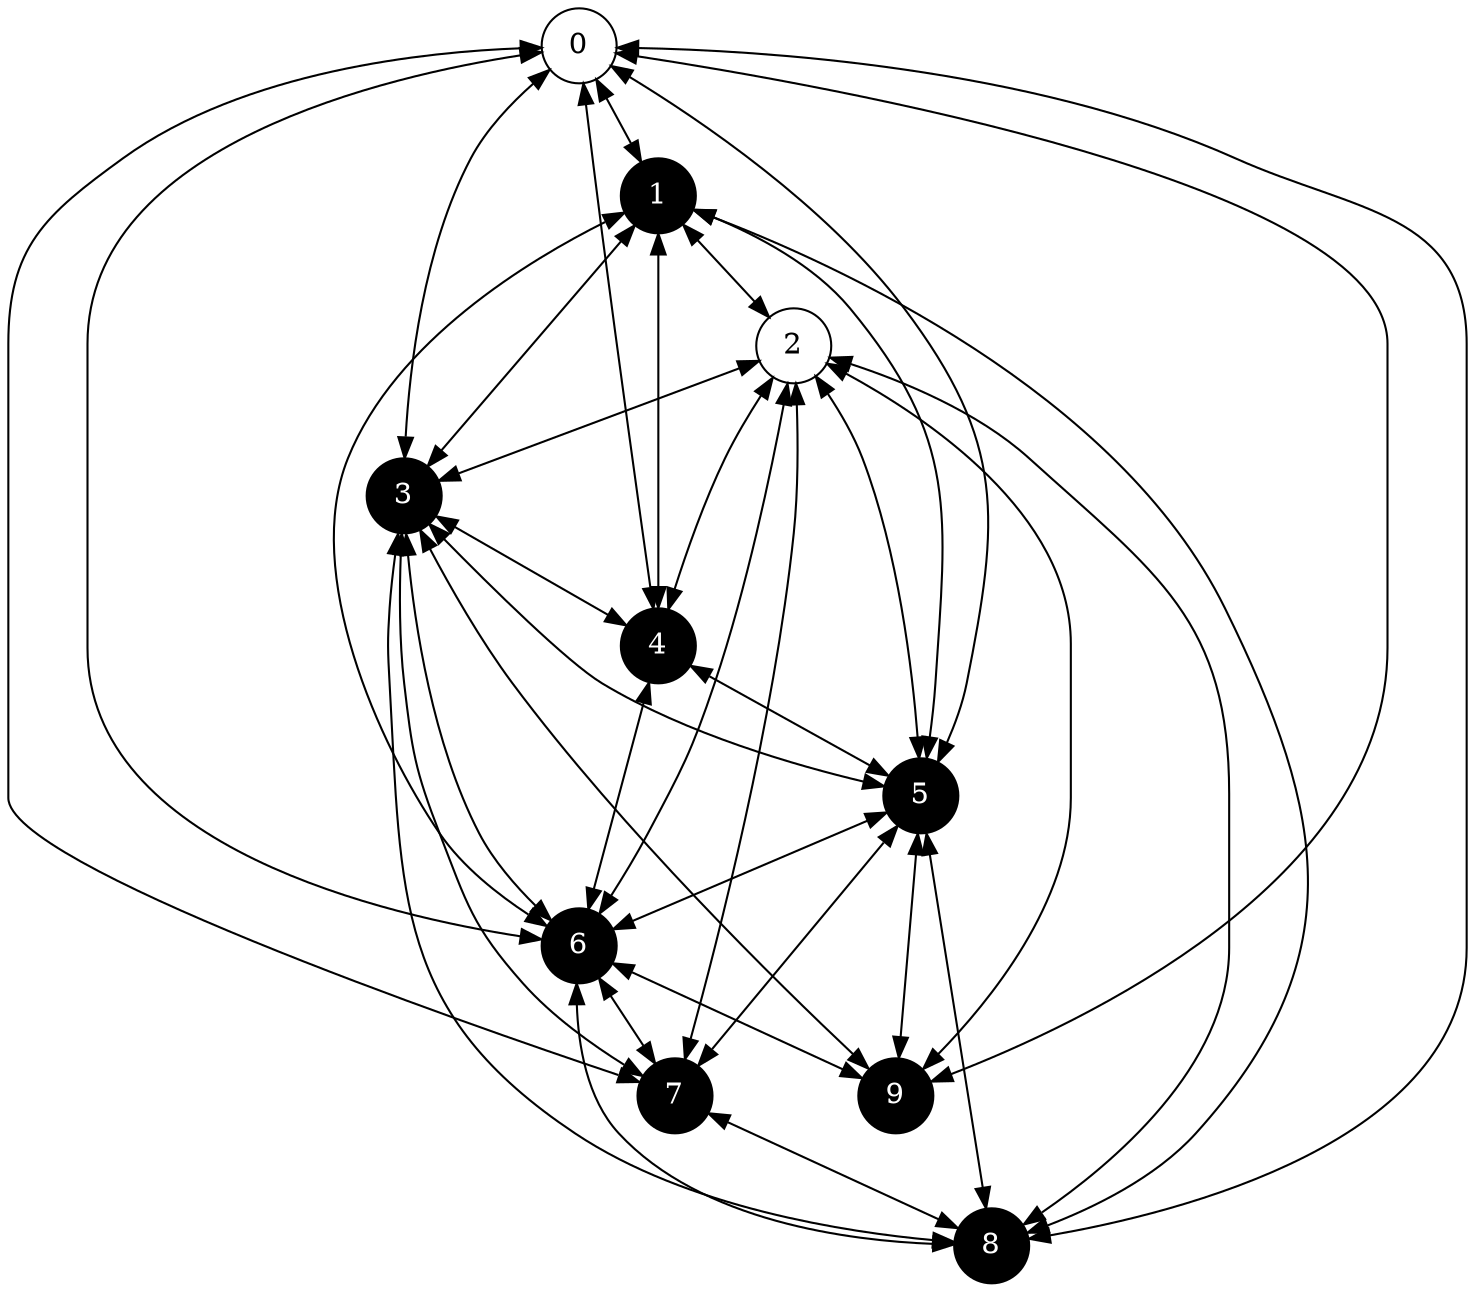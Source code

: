digraph Visualize_graph {
	0 [fillcolor=white fontcolor=black shape=circle style=filled]
	1 [fillcolor=black fontcolor=white shape=circle style=filled]
	2 [fillcolor=white fontcolor=black shape=circle style=filled]
	3 [fillcolor=black fontcolor=white shape=circle style=filled]
	4 [fillcolor=black fontcolor=white shape=circle style=filled]
	5 [fillcolor=black fontcolor=white shape=circle style=filled]
	6 [fillcolor=black fontcolor=white shape=circle style=filled]
	7 [fillcolor=black fontcolor=white shape=circle style=filled]
	8 [fillcolor=black fontcolor=white shape=circle style=filled]
	9 [fillcolor=black fontcolor=white shape=circle style=filled]
	0 -> 1 [dir=both]
	0 -> 3 [dir=both]
	0 -> 4 [dir=both]
	0 -> 5 [dir=both]
	0 -> 6 [dir=both]
	0 -> 7 [dir=both]
	0 -> 8 [dir=both]
	0 -> 9 [dir=both]
	1 -> 2 [dir=both]
	1 -> 3 [dir=both]
	1 -> 4 [dir=both]
	1 -> 5 [dir=both]
	1 -> 6 [dir=both]
	1 -> 8 [dir=both]
	2 -> 3 [dir=both]
	2 -> 4 [dir=both]
	2 -> 5 [dir=both]
	2 -> 6 [dir=both]
	2 -> 7 [dir=both]
	2 -> 8 [dir=both]
	2 -> 9 [dir=both]
	3 -> 4 [dir=both]
	3 -> 5 [dir=both]
	3 -> 6 [dir=both]
	3 -> 7 [dir=both]
	3 -> 8 [dir=both]
	3 -> 9 [dir=both]
	4 -> 5 [dir=both]
	4 -> 6 [dir=both]
	5 -> 6 [dir=both]
	5 -> 7 [dir=both]
	5 -> 8 [dir=both]
	5 -> 9 [dir=both]
	6 -> 7 [dir=both]
	6 -> 8 [dir=both]
	6 -> 9 [dir=both]
	7 -> 8 [dir=both]
}
